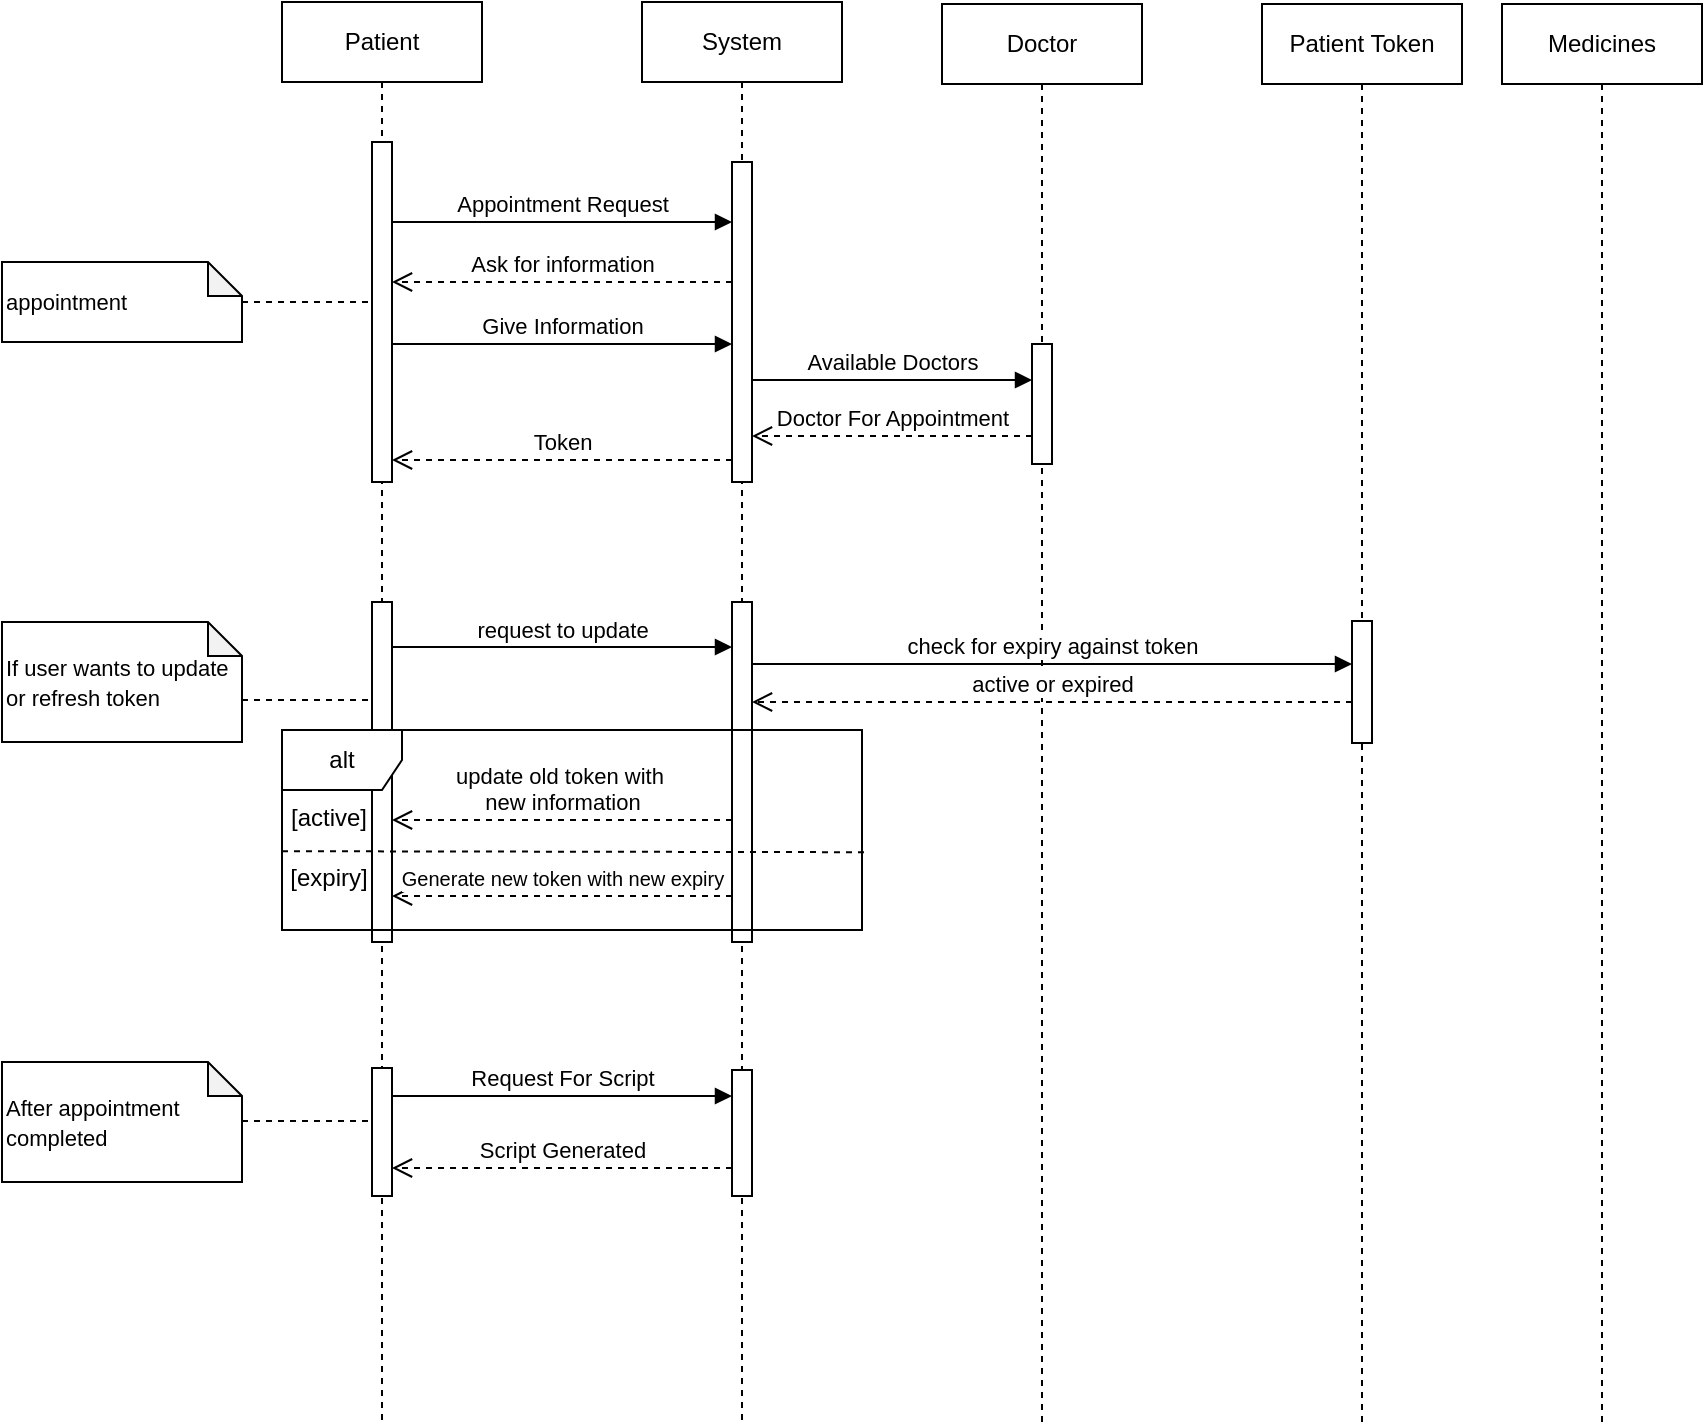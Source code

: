 <mxfile version="24.6.4" type="device">
  <diagram name="Page-1" id="2YBvvXClWsGukQMizWep">
    <mxGraphModel dx="2288" dy="574" grid="1" gridSize="10" guides="1" tooltips="1" connect="1" arrows="1" fold="1" page="1" pageScale="1" pageWidth="850" pageHeight="1100" math="0" shadow="0">
      <root>
        <mxCell id="0" />
        <mxCell id="1" parent="0" />
        <mxCell id="aM9ryv3xv72pqoxQDRHE-1" value="Patient" style="shape=umlLifeline;perimeter=lifelinePerimeter;whiteSpace=wrap;html=1;container=0;dropTarget=0;collapsible=0;recursiveResize=0;outlineConnect=0;portConstraint=eastwest;newEdgeStyle={&quot;edgeStyle&quot;:&quot;elbowEdgeStyle&quot;,&quot;elbow&quot;:&quot;vertical&quot;,&quot;curved&quot;:0,&quot;rounded&quot;:0};" parent="1" vertex="1">
          <mxGeometry x="40" y="40" width="100" height="710" as="geometry" />
        </mxCell>
        <mxCell id="aM9ryv3xv72pqoxQDRHE-2" value="" style="html=1;points=[];perimeter=orthogonalPerimeter;outlineConnect=0;targetShapes=umlLifeline;portConstraint=eastwest;newEdgeStyle={&quot;edgeStyle&quot;:&quot;elbowEdgeStyle&quot;,&quot;elbow&quot;:&quot;vertical&quot;,&quot;curved&quot;:0,&quot;rounded&quot;:0};" parent="aM9ryv3xv72pqoxQDRHE-1" vertex="1">
          <mxGeometry x="45" y="70" width="10" height="170" as="geometry" />
        </mxCell>
        <mxCell id="gh7rSSCn1nnbWwnB2JJm-22" value="" style="html=1;points=[[0,0,0,0,5],[0,1,0,0,-5],[1,0,0,0,5],[1,1,0,0,-5]];perimeter=orthogonalPerimeter;outlineConnect=0;targetShapes=umlLifeline;portConstraint=eastwest;newEdgeStyle={&quot;curved&quot;:0,&quot;rounded&quot;:0};" parent="aM9ryv3xv72pqoxQDRHE-1" vertex="1">
          <mxGeometry x="45" y="300" width="10" height="170" as="geometry" />
        </mxCell>
        <mxCell id="gh7rSSCn1nnbWwnB2JJm-31" value="" style="html=1;points=[[0,0,0,0,5],[0,1,0,0,-5],[1,0,0,0,5],[1,1,0,0,-5]];perimeter=orthogonalPerimeter;outlineConnect=0;targetShapes=umlLifeline;portConstraint=eastwest;newEdgeStyle={&quot;curved&quot;:0,&quot;rounded&quot;:0};" parent="aM9ryv3xv72pqoxQDRHE-1" vertex="1">
          <mxGeometry x="45" y="533" width="10" height="64" as="geometry" />
        </mxCell>
        <mxCell id="aM9ryv3xv72pqoxQDRHE-5" value="System" style="shape=umlLifeline;perimeter=lifelinePerimeter;whiteSpace=wrap;html=1;container=0;dropTarget=0;collapsible=0;recursiveResize=0;outlineConnect=0;portConstraint=eastwest;newEdgeStyle={&quot;edgeStyle&quot;:&quot;elbowEdgeStyle&quot;,&quot;elbow&quot;:&quot;vertical&quot;,&quot;curved&quot;:0,&quot;rounded&quot;:0};" parent="1" vertex="1">
          <mxGeometry x="220" y="40" width="100" height="710" as="geometry" />
        </mxCell>
        <mxCell id="aM9ryv3xv72pqoxQDRHE-6" value="" style="html=1;points=[];perimeter=orthogonalPerimeter;outlineConnect=0;targetShapes=umlLifeline;portConstraint=eastwest;newEdgeStyle={&quot;edgeStyle&quot;:&quot;elbowEdgeStyle&quot;,&quot;elbow&quot;:&quot;vertical&quot;,&quot;curved&quot;:0,&quot;rounded&quot;:0};" parent="aM9ryv3xv72pqoxQDRHE-5" vertex="1">
          <mxGeometry x="45" y="80" width="10" height="160" as="geometry" />
        </mxCell>
        <mxCell id="gh7rSSCn1nnbWwnB2JJm-23" value="" style="html=1;points=[[0,0,0,0,5],[0,1,0,0,-5],[1,0,0,0,5],[1,1,0,0,-5]];perimeter=orthogonalPerimeter;outlineConnect=0;targetShapes=umlLifeline;portConstraint=eastwest;newEdgeStyle={&quot;curved&quot;:0,&quot;rounded&quot;:0};" parent="aM9ryv3xv72pqoxQDRHE-5" vertex="1">
          <mxGeometry x="45" y="300" width="10" height="170" as="geometry" />
        </mxCell>
        <mxCell id="gh7rSSCn1nnbWwnB2JJm-29" value="" style="html=1;points=[[0,0,0,0,5],[0,1,0,0,-5],[1,0,0,0,5],[1,1,0,0,-5]];perimeter=orthogonalPerimeter;outlineConnect=0;targetShapes=umlLifeline;portConstraint=eastwest;newEdgeStyle={&quot;curved&quot;:0,&quot;rounded&quot;:0};" parent="aM9ryv3xv72pqoxQDRHE-5" vertex="1">
          <mxGeometry x="45" y="534" width="10" height="63" as="geometry" />
        </mxCell>
        <mxCell id="aM9ryv3xv72pqoxQDRHE-8" value="Ask for information" style="html=1;verticalAlign=bottom;endArrow=open;dashed=1;endSize=8;edgeStyle=elbowEdgeStyle;elbow=vertical;curved=0;rounded=0;" parent="1" source="aM9ryv3xv72pqoxQDRHE-6" target="aM9ryv3xv72pqoxQDRHE-2" edge="1">
          <mxGeometry relative="1" as="geometry">
            <mxPoint x="195" y="205" as="targetPoint" />
            <Array as="points">
              <mxPoint x="210" y="180" />
            </Array>
          </mxGeometry>
        </mxCell>
        <mxCell id="gh7rSSCn1nnbWwnB2JJm-5" value="Appointment Request" style="html=1;verticalAlign=bottom;endArrow=block;curved=0;rounded=0;" parent="1" target="aM9ryv3xv72pqoxQDRHE-6" edge="1">
          <mxGeometry width="80" relative="1" as="geometry">
            <mxPoint x="95" y="150" as="sourcePoint" />
            <mxPoint x="269.5" y="150" as="targetPoint" />
          </mxGeometry>
        </mxCell>
        <mxCell id="gh7rSSCn1nnbWwnB2JJm-7" value="Give Information" style="html=1;verticalAlign=bottom;endArrow=block;curved=0;rounded=0;" parent="1" edge="1">
          <mxGeometry width="80" relative="1" as="geometry">
            <mxPoint x="95" y="211" as="sourcePoint" />
            <mxPoint x="265" y="211" as="targetPoint" />
          </mxGeometry>
        </mxCell>
        <mxCell id="gh7rSSCn1nnbWwnB2JJm-10" value="Doctor" style="shape=umlLifeline;perimeter=lifelinePerimeter;whiteSpace=wrap;html=1;container=1;dropTarget=0;collapsible=0;recursiveResize=0;outlineConnect=0;portConstraint=eastwest;newEdgeStyle={&quot;curved&quot;:0,&quot;rounded&quot;:0};" parent="1" vertex="1">
          <mxGeometry x="370" y="41" width="100" height="709" as="geometry" />
        </mxCell>
        <mxCell id="gh7rSSCn1nnbWwnB2JJm-12" value="" style="html=1;points=[[0,0,0,0,5],[0,1,0,0,-5],[1,0,0,0,5],[1,1,0,0,-5]];perimeter=orthogonalPerimeter;outlineConnect=0;targetShapes=umlLifeline;portConstraint=eastwest;newEdgeStyle={&quot;curved&quot;:0,&quot;rounded&quot;:0};" parent="gh7rSSCn1nnbWwnB2JJm-10" vertex="1">
          <mxGeometry x="45" y="170" width="10" height="60" as="geometry" />
        </mxCell>
        <mxCell id="gh7rSSCn1nnbWwnB2JJm-16" value="Doctor For Appointment" style="html=1;verticalAlign=bottom;endArrow=open;dashed=1;endSize=8;curved=0;rounded=0;exitX=0;exitY=0;exitDx=0;exitDy=5;exitPerimeter=0;" parent="1" edge="1">
          <mxGeometry relative="1" as="geometry">
            <mxPoint x="415" y="257" as="sourcePoint" />
            <mxPoint x="275" y="257" as="targetPoint" />
          </mxGeometry>
        </mxCell>
        <mxCell id="gh7rSSCn1nnbWwnB2JJm-18" value="Token" style="html=1;verticalAlign=bottom;endArrow=open;dashed=1;endSize=8;curved=0;rounded=0;" parent="1" edge="1">
          <mxGeometry relative="1" as="geometry">
            <mxPoint x="265" y="269" as="sourcePoint" />
            <mxPoint x="95" y="269" as="targetPoint" />
          </mxGeometry>
        </mxCell>
        <mxCell id="gh7rSSCn1nnbWwnB2JJm-26" value="request to update" style="html=1;verticalAlign=bottom;endArrow=block;curved=0;rounded=0;" parent="1" edge="1">
          <mxGeometry width="80" relative="1" as="geometry">
            <mxPoint x="95" y="362.5" as="sourcePoint" />
            <mxPoint x="265" y="362.5" as="targetPoint" />
          </mxGeometry>
        </mxCell>
        <mxCell id="gh7rSSCn1nnbWwnB2JJm-28" value="&lt;font style=&quot;font-size: 10px;&quot;&gt;Generate new token with new expiry&lt;/font&gt;" style="html=1;verticalAlign=bottom;endArrow=open;dashed=1;endSize=8;curved=0;rounded=0;" parent="1" edge="1">
          <mxGeometry relative="1" as="geometry">
            <mxPoint x="265" y="487.0" as="sourcePoint" />
            <mxPoint x="95" y="487.0" as="targetPoint" />
          </mxGeometry>
        </mxCell>
        <mxCell id="gh7rSSCn1nnbWwnB2JJm-36" value="Request For Script" style="html=1;verticalAlign=bottom;endArrow=block;curved=0;rounded=0;" parent="1" target="gh7rSSCn1nnbWwnB2JJm-29" edge="1">
          <mxGeometry width="80" relative="1" as="geometry">
            <mxPoint x="95" y="587" as="sourcePoint" />
            <mxPoint x="175" y="587" as="targetPoint" />
          </mxGeometry>
        </mxCell>
        <mxCell id="gh7rSSCn1nnbWwnB2JJm-37" value="Script Generated" style="html=1;verticalAlign=bottom;endArrow=open;dashed=1;endSize=8;curved=0;rounded=0;" parent="1" edge="1">
          <mxGeometry relative="1" as="geometry">
            <mxPoint x="265" y="623" as="sourcePoint" />
            <mxPoint x="95" y="623" as="targetPoint" />
          </mxGeometry>
        </mxCell>
        <mxCell id="gh7rSSCn1nnbWwnB2JJm-38" value="Available Doctors" style="html=1;verticalAlign=bottom;endArrow=block;curved=0;rounded=0;" parent="1" edge="1">
          <mxGeometry width="80" relative="1" as="geometry">
            <mxPoint x="275" y="229" as="sourcePoint" />
            <mxPoint x="415" y="229" as="targetPoint" />
          </mxGeometry>
        </mxCell>
        <mxCell id="gh7rSSCn1nnbWwnB2JJm-39" value="&lt;font style=&quot;font-size: 11px;&quot;&gt;If user wants to update or refresh token&lt;/font&gt;" style="shape=note;whiteSpace=wrap;html=1;backgroundOutline=1;darkOpacity=0.05;align=left;size=17;" parent="1" vertex="1">
          <mxGeometry x="-100" y="350" width="120" height="60" as="geometry" />
        </mxCell>
        <mxCell id="gh7rSSCn1nnbWwnB2JJm-40" value="" style="endArrow=none;dashed=1;html=1;rounded=0;" parent="1" edge="1">
          <mxGeometry width="50" height="50" relative="1" as="geometry">
            <mxPoint x="20" y="389" as="sourcePoint" />
            <mxPoint x="85" y="389.0" as="targetPoint" />
          </mxGeometry>
        </mxCell>
        <mxCell id="gh7rSSCn1nnbWwnB2JJm-41" value="Patient Token" style="shape=umlLifeline;perimeter=lifelinePerimeter;whiteSpace=wrap;html=1;container=1;dropTarget=0;collapsible=0;recursiveResize=0;outlineConnect=0;portConstraint=eastwest;newEdgeStyle={&quot;curved&quot;:0,&quot;rounded&quot;:0};" parent="1" vertex="1">
          <mxGeometry x="530" y="41" width="100" height="709" as="geometry" />
        </mxCell>
        <mxCell id="gh7rSSCn1nnbWwnB2JJm-42" value="" style="html=1;points=[[0,0,0,0,5],[0,1,0,0,-5],[1,0,0,0,5],[1,1,0,0,-5]];perimeter=orthogonalPerimeter;outlineConnect=0;targetShapes=umlLifeline;portConstraint=eastwest;newEdgeStyle={&quot;curved&quot;:0,&quot;rounded&quot;:0};" parent="gh7rSSCn1nnbWwnB2JJm-41" vertex="1">
          <mxGeometry x="45" y="308.5" width="10" height="61" as="geometry" />
        </mxCell>
        <mxCell id="gh7rSSCn1nnbWwnB2JJm-43" value="check for expiry against token" style="html=1;verticalAlign=bottom;endArrow=block;curved=0;rounded=0;entryX=0;entryY=0;entryDx=0;entryDy=5;entryPerimeter=0;" parent="1" edge="1">
          <mxGeometry width="80" relative="1" as="geometry">
            <mxPoint x="275" y="371" as="sourcePoint" />
            <mxPoint x="575" y="371" as="targetPoint" />
          </mxGeometry>
        </mxCell>
        <mxCell id="gh7rSSCn1nnbWwnB2JJm-45" value="active or expired" style="html=1;verticalAlign=bottom;endArrow=open;dashed=1;endSize=8;curved=0;rounded=0;exitX=0;exitY=1;exitDx=0;exitDy=-5;exitPerimeter=0;" parent="1" edge="1">
          <mxGeometry x="0.002" relative="1" as="geometry">
            <mxPoint x="575" y="390" as="sourcePoint" />
            <mxPoint x="275" y="390" as="targetPoint" />
            <mxPoint as="offset" />
          </mxGeometry>
        </mxCell>
        <mxCell id="gh7rSSCn1nnbWwnB2JJm-47" value="alt" style="shape=umlFrame;whiteSpace=wrap;html=1;pointerEvents=0;" parent="1" vertex="1">
          <mxGeometry x="40" y="404" width="290" height="100" as="geometry" />
        </mxCell>
        <mxCell id="gh7rSSCn1nnbWwnB2JJm-49" value="" style="endArrow=none;dashed=1;html=1;rounded=0;exitX=0;exitY=0.606;exitDx=0;exitDy=0;exitPerimeter=0;entryX=1.004;entryY=0.511;entryDx=0;entryDy=0;entryPerimeter=0;" parent="1" edge="1" source="gh7rSSCn1nnbWwnB2JJm-47">
          <mxGeometry width="50" height="50" relative="1" as="geometry">
            <mxPoint x="49.16" y="464.9" as="sourcePoint" />
            <mxPoint x="331.12" y="465.1" as="targetPoint" />
          </mxGeometry>
        </mxCell>
        <mxCell id="gh7rSSCn1nnbWwnB2JJm-50" value="[active]" style="text;html=1;align=center;verticalAlign=middle;resizable=0;points=[];autosize=1;strokeColor=none;fillColor=none;" parent="1" vertex="1">
          <mxGeometry x="33" y="433" width="60" height="30" as="geometry" />
        </mxCell>
        <mxCell id="gh7rSSCn1nnbWwnB2JJm-51" value="update old token with&amp;nbsp;&lt;div&gt;new information&lt;/div&gt;" style="html=1;verticalAlign=bottom;endArrow=open;dashed=1;endSize=8;curved=0;rounded=0;" parent="1" edge="1">
          <mxGeometry relative="1" as="geometry">
            <mxPoint x="265" y="449.0" as="sourcePoint" />
            <mxPoint x="95" y="449.0" as="targetPoint" />
          </mxGeometry>
        </mxCell>
        <mxCell id="gh7rSSCn1nnbWwnB2JJm-52" value="[expiry]" style="text;html=1;align=center;verticalAlign=middle;resizable=0;points=[];autosize=1;strokeColor=none;fillColor=none;" parent="1" vertex="1">
          <mxGeometry x="33" y="463" width="60" height="30" as="geometry" />
        </mxCell>
        <mxCell id="Nr8bB6E4ersGv2wZrlqX-1" value="&lt;font style=&quot;font-size: 11px;&quot;&gt;appointment&lt;/font&gt;" style="shape=note;whiteSpace=wrap;html=1;backgroundOutline=1;darkOpacity=0.05;align=left;size=17;" parent="1" vertex="1">
          <mxGeometry x="-100" y="170" width="120" height="40" as="geometry" />
        </mxCell>
        <mxCell id="Nr8bB6E4ersGv2wZrlqX-2" value="" style="endArrow=none;dashed=1;html=1;rounded=0;" parent="1" edge="1">
          <mxGeometry width="50" height="50" relative="1" as="geometry">
            <mxPoint x="20" y="190.0" as="sourcePoint" />
            <mxPoint x="85" y="190.0" as="targetPoint" />
          </mxGeometry>
        </mxCell>
        <mxCell id="Nr8bB6E4ersGv2wZrlqX-3" value="&lt;font style=&quot;font-size: 11px;&quot;&gt;After appointment completed&lt;/font&gt;" style="shape=note;whiteSpace=wrap;html=1;backgroundOutline=1;darkOpacity=0.05;align=left;size=17;" parent="1" vertex="1">
          <mxGeometry x="-100" y="570" width="120" height="60" as="geometry" />
        </mxCell>
        <mxCell id="Nr8bB6E4ersGv2wZrlqX-4" value="" style="endArrow=none;dashed=1;html=1;rounded=0;" parent="1" edge="1">
          <mxGeometry width="50" height="50" relative="1" as="geometry">
            <mxPoint x="20" y="599.5" as="sourcePoint" />
            <mxPoint x="85" y="599.5" as="targetPoint" />
          </mxGeometry>
        </mxCell>
        <mxCell id="Cz1keuguypQHfPU_lIxO-2" value="Medicines" style="shape=umlLifeline;perimeter=lifelinePerimeter;whiteSpace=wrap;html=1;container=1;dropTarget=0;collapsible=0;recursiveResize=0;outlineConnect=0;portConstraint=eastwest;newEdgeStyle={&quot;curved&quot;:0,&quot;rounded&quot;:0};" vertex="1" parent="1">
          <mxGeometry x="650" y="41" width="100" height="709" as="geometry" />
        </mxCell>
      </root>
    </mxGraphModel>
  </diagram>
</mxfile>
